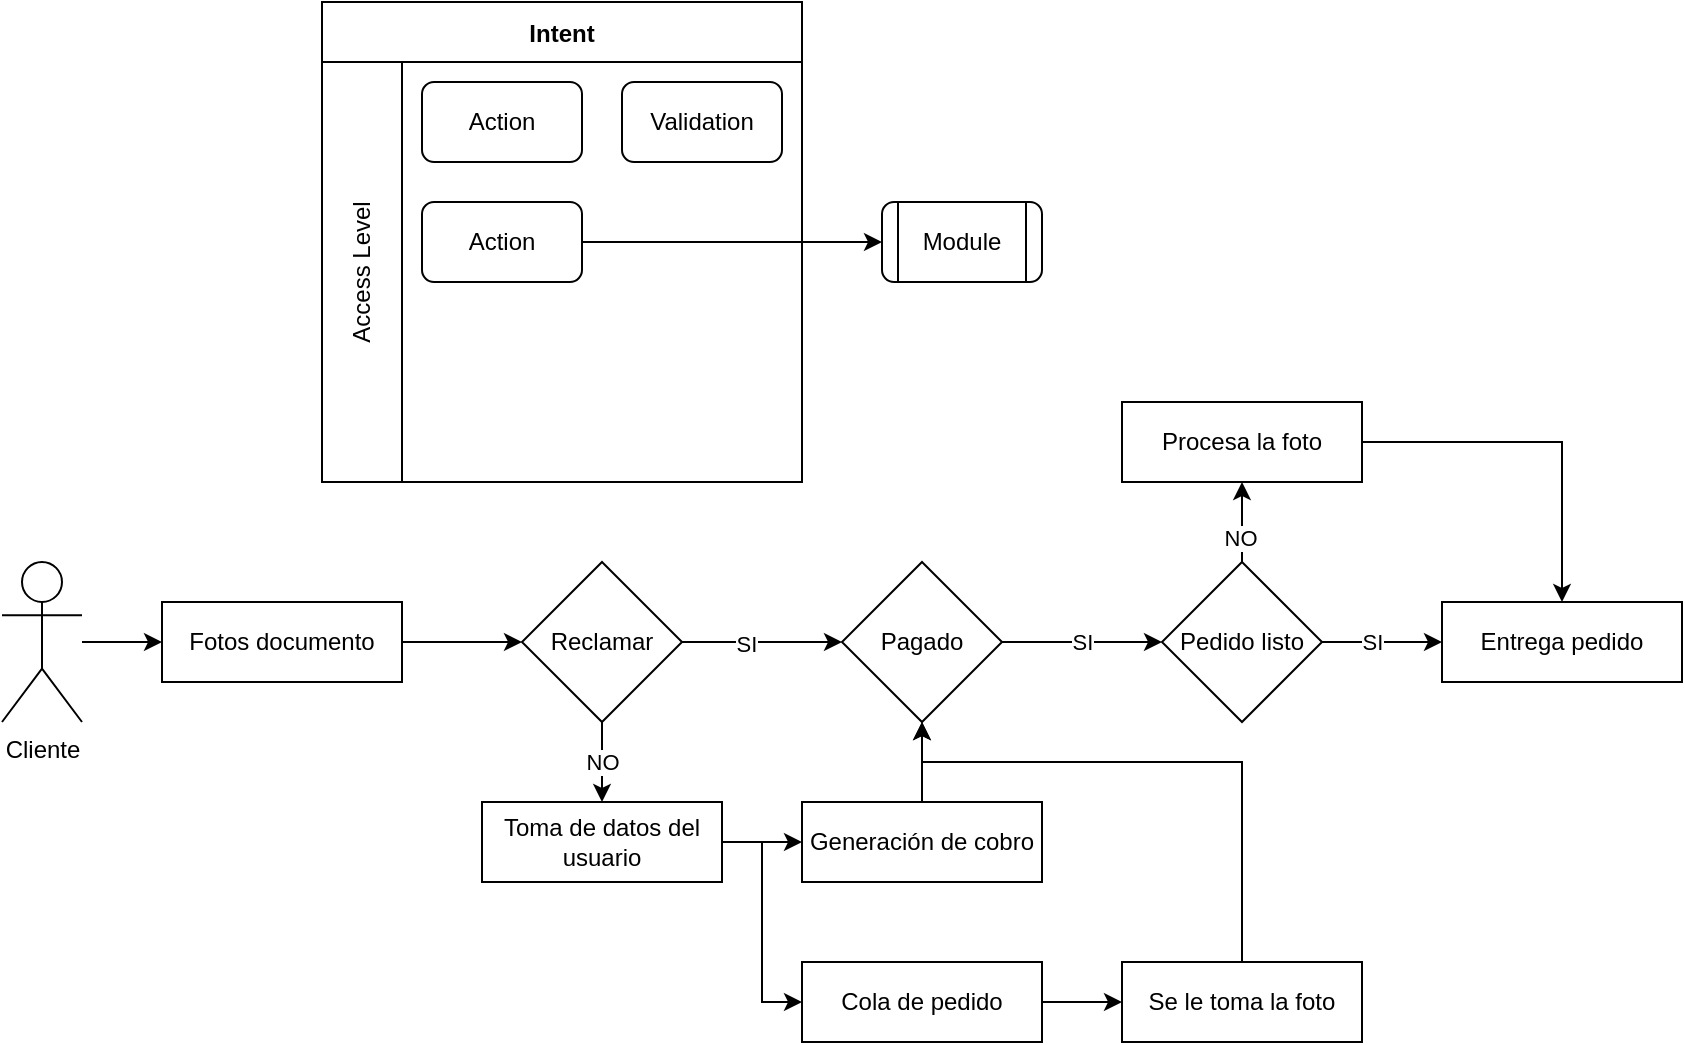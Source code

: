 <mxfile version="14.9.3" type="github"><diagram id="4FNzJY2WfAGwwCzfQxZ5" name="Page-1"><mxGraphModel dx="974" dy="592" grid="1" gridSize="10" guides="1" tooltips="1" connect="1" arrows="1" fold="1" page="1" pageScale="1" pageWidth="827" pageHeight="1169" math="0" shadow="0"><root><mxCell id="0"/><mxCell id="1" parent="0"/><mxCell id="CcalwXsnnFqxF4iZxxZo-19" value="" style="edgeStyle=orthogonalEdgeStyle;rounded=0;orthogonalLoop=1;jettySize=auto;html=1;" edge="1" parent="1" source="CcalwXsnnFqxF4iZxxZo-17" target="CcalwXsnnFqxF4iZxxZo-18"><mxGeometry relative="1" as="geometry"/></mxCell><mxCell id="CcalwXsnnFqxF4iZxxZo-17" value="Cliente" style="shape=umlActor;verticalLabelPosition=bottom;verticalAlign=top;html=1;outlineConnect=0;shadow=0;sketch=0;" vertex="1" parent="1"><mxGeometry x="80" y="360" width="40" height="80" as="geometry"/></mxCell><mxCell id="CcalwXsnnFqxF4iZxxZo-42" value="" style="edgeStyle=orthogonalEdgeStyle;rounded=0;orthogonalLoop=1;jettySize=auto;html=1;" edge="1" parent="1" source="CcalwXsnnFqxF4iZxxZo-18" target="CcalwXsnnFqxF4iZxxZo-41"><mxGeometry relative="1" as="geometry"/></mxCell><mxCell id="CcalwXsnnFqxF4iZxxZo-18" value="Fotos documento" style="whiteSpace=wrap;html=1;shadow=0;verticalAlign=middle;sketch=0;" vertex="1" parent="1"><mxGeometry x="160" y="380" width="120" height="40" as="geometry"/></mxCell><mxCell id="CcalwXsnnFqxF4iZxxZo-59" value="" style="edgeStyle=orthogonalEdgeStyle;rounded=0;orthogonalLoop=1;jettySize=auto;html=1;" edge="1" parent="1" source="CcalwXsnnFqxF4iZxxZo-24" target="CcalwXsnnFqxF4iZxxZo-26"><mxGeometry relative="1" as="geometry"/></mxCell><mxCell id="CcalwXsnnFqxF4iZxxZo-24" value="Cola de pedido" style="whiteSpace=wrap;html=1;shadow=0;verticalAlign=middle;sketch=0;" vertex="1" parent="1"><mxGeometry x="480" y="560" width="120" height="40" as="geometry"/></mxCell><mxCell id="CcalwXsnnFqxF4iZxxZo-60" style="edgeStyle=orthogonalEdgeStyle;rounded=0;orthogonalLoop=1;jettySize=auto;html=1;" edge="1" parent="1" source="CcalwXsnnFqxF4iZxxZo-26" target="CcalwXsnnFqxF4iZxxZo-45"><mxGeometry relative="1" as="geometry"><Array as="points"><mxPoint x="700" y="460"/><mxPoint x="540" y="460"/></Array></mxGeometry></mxCell><mxCell id="CcalwXsnnFqxF4iZxxZo-26" value="&lt;span&gt;Se le toma la foto&lt;/span&gt;" style="whiteSpace=wrap;html=1;shadow=0;sketch=0;" vertex="1" parent="1"><mxGeometry x="640" y="560" width="120" height="40" as="geometry"/></mxCell><mxCell id="CcalwXsnnFqxF4iZxxZo-68" style="edgeStyle=orthogonalEdgeStyle;rounded=0;orthogonalLoop=1;jettySize=auto;html=1;" edge="1" parent="1" source="CcalwXsnnFqxF4iZxxZo-28" target="CcalwXsnnFqxF4iZxxZo-34"><mxGeometry relative="1" as="geometry"/></mxCell><mxCell id="CcalwXsnnFqxF4iZxxZo-28" value="Procesa la foto" style="whiteSpace=wrap;html=1;shadow=0;sketch=0;" vertex="1" parent="1"><mxGeometry x="640" y="280" width="120" height="40" as="geometry"/></mxCell><mxCell id="CcalwXsnnFqxF4iZxxZo-34" value="Entrega pedido" style="whiteSpace=wrap;html=1;shadow=0;sketch=0;" vertex="1" parent="1"><mxGeometry x="800" y="380" width="120" height="40" as="geometry"/></mxCell><mxCell id="CcalwXsnnFqxF4iZxxZo-47" value="" style="edgeStyle=orthogonalEdgeStyle;rounded=0;orthogonalLoop=1;jettySize=auto;html=1;" edge="1" parent="1" source="CcalwXsnnFqxF4iZxxZo-41" target="CcalwXsnnFqxF4iZxxZo-45"><mxGeometry relative="1" as="geometry"/></mxCell><mxCell id="CcalwXsnnFqxF4iZxxZo-54" value="SI" style="edgeLabel;html=1;align=center;verticalAlign=middle;resizable=0;points=[];" vertex="1" connectable="0" parent="CcalwXsnnFqxF4iZxxZo-47"><mxGeometry x="-0.214" y="-1" relative="1" as="geometry"><mxPoint as="offset"/></mxGeometry></mxCell><mxCell id="CcalwXsnnFqxF4iZxxZo-52" value="NO" style="edgeStyle=orthogonalEdgeStyle;rounded=0;orthogonalLoop=1;jettySize=auto;html=1;" edge="1" parent="1" source="CcalwXsnnFqxF4iZxxZo-41" target="CcalwXsnnFqxF4iZxxZo-51"><mxGeometry relative="1" as="geometry"/></mxCell><mxCell id="CcalwXsnnFqxF4iZxxZo-41" value="Reclamar" style="rhombus;whiteSpace=wrap;html=1;shadow=0;sketch=0;" vertex="1" parent="1"><mxGeometry x="340" y="360" width="80" height="80" as="geometry"/></mxCell><mxCell id="CcalwXsnnFqxF4iZxxZo-62" value="SI" style="edgeStyle=orthogonalEdgeStyle;rounded=0;orthogonalLoop=1;jettySize=auto;html=1;" edge="1" parent="1" source="CcalwXsnnFqxF4iZxxZo-45" target="CcalwXsnnFqxF4iZxxZo-61"><mxGeometry relative="1" as="geometry"/></mxCell><mxCell id="CcalwXsnnFqxF4iZxxZo-45" value="Pagado" style="rhombus;whiteSpace=wrap;html=1;shadow=0;sketch=0;" vertex="1" parent="1"><mxGeometry x="500" y="360" width="80" height="80" as="geometry"/></mxCell><mxCell id="CcalwXsnnFqxF4iZxxZo-56" value="" style="edgeStyle=orthogonalEdgeStyle;rounded=0;orthogonalLoop=1;jettySize=auto;html=1;" edge="1" parent="1" source="CcalwXsnnFqxF4iZxxZo-51" target="CcalwXsnnFqxF4iZxxZo-55"><mxGeometry relative="1" as="geometry"/></mxCell><mxCell id="CcalwXsnnFqxF4iZxxZo-58" style="edgeStyle=orthogonalEdgeStyle;rounded=0;orthogonalLoop=1;jettySize=auto;html=1;entryX=0;entryY=0.5;entryDx=0;entryDy=0;" edge="1" parent="1" source="CcalwXsnnFqxF4iZxxZo-51" target="CcalwXsnnFqxF4iZxxZo-24"><mxGeometry relative="1" as="geometry"/></mxCell><mxCell id="CcalwXsnnFqxF4iZxxZo-51" value="Toma de datos del usuario" style="whiteSpace=wrap;html=1;shadow=0;verticalAlign=middle;sketch=0;" vertex="1" parent="1"><mxGeometry x="320" y="480" width="120" height="40" as="geometry"/></mxCell><mxCell id="CcalwXsnnFqxF4iZxxZo-57" value="" style="edgeStyle=orthogonalEdgeStyle;rounded=0;orthogonalLoop=1;jettySize=auto;html=1;" edge="1" parent="1" source="CcalwXsnnFqxF4iZxxZo-55" target="CcalwXsnnFqxF4iZxxZo-45"><mxGeometry relative="1" as="geometry"/></mxCell><mxCell id="CcalwXsnnFqxF4iZxxZo-55" value="Generación de cobro" style="whiteSpace=wrap;html=1;shadow=0;verticalAlign=middle;sketch=0;" vertex="1" parent="1"><mxGeometry x="480" y="480" width="120" height="40" as="geometry"/></mxCell><mxCell id="CcalwXsnnFqxF4iZxxZo-64" value="" style="edgeStyle=orthogonalEdgeStyle;rounded=0;orthogonalLoop=1;jettySize=auto;html=1;" edge="1" parent="1" source="CcalwXsnnFqxF4iZxxZo-61" target="CcalwXsnnFqxF4iZxxZo-28"><mxGeometry relative="1" as="geometry"/></mxCell><mxCell id="CcalwXsnnFqxF4iZxxZo-65" value="NO" style="edgeLabel;html=1;align=center;verticalAlign=middle;resizable=0;points=[];" vertex="1" connectable="0" parent="CcalwXsnnFqxF4iZxxZo-64"><mxGeometry x="-0.374" y="1" relative="1" as="geometry"><mxPoint as="offset"/></mxGeometry></mxCell><mxCell id="CcalwXsnnFqxF4iZxxZo-66" value="" style="edgeStyle=orthogonalEdgeStyle;rounded=0;orthogonalLoop=1;jettySize=auto;html=1;" edge="1" parent="1" source="CcalwXsnnFqxF4iZxxZo-61" target="CcalwXsnnFqxF4iZxxZo-34"><mxGeometry relative="1" as="geometry"/></mxCell><mxCell id="CcalwXsnnFqxF4iZxxZo-67" value="SI" style="edgeLabel;html=1;align=center;verticalAlign=middle;resizable=0;points=[];" vertex="1" connectable="0" parent="CcalwXsnnFqxF4iZxxZo-66"><mxGeometry x="-0.159" relative="1" as="geometry"><mxPoint as="offset"/></mxGeometry></mxCell><mxCell id="CcalwXsnnFqxF4iZxxZo-61" value="Pedido listo" style="rhombus;whiteSpace=wrap;html=1;shadow=0;sketch=0;" vertex="1" parent="1"><mxGeometry x="660" y="360" width="80" height="80" as="geometry"/></mxCell><mxCell id="CcalwXsnnFqxF4iZxxZo-71" value="Intent" style="swimlane;shadow=0;sketch=0;verticalAlign=middle;startSize=30;" vertex="1" parent="1"><mxGeometry x="240" y="80" width="240" height="240" as="geometry"/></mxCell><mxCell id="CcalwXsnnFqxF4iZxxZo-73" value="Access Level" style="rounded=0;whiteSpace=wrap;html=1;shadow=0;sketch=0;verticalAlign=middle;rotation=-90;" vertex="1" parent="CcalwXsnnFqxF4iZxxZo-71"><mxGeometry x="-85" y="115" width="210" height="40" as="geometry"/></mxCell><mxCell id="CcalwXsnnFqxF4iZxxZo-74" value="Action" style="rounded=1;whiteSpace=wrap;html=1;shadow=0;sketch=0;" vertex="1" parent="CcalwXsnnFqxF4iZxxZo-71"><mxGeometry x="50" y="40" width="80" height="40" as="geometry"/></mxCell><mxCell id="CcalwXsnnFqxF4iZxxZo-13" value="Validation" style="rounded=1;whiteSpace=wrap;html=1;shadow=0;sketch=0;" vertex="1" parent="CcalwXsnnFqxF4iZxxZo-71"><mxGeometry x="150" y="40" width="80" height="40" as="geometry"/></mxCell><mxCell id="CcalwXsnnFqxF4iZxxZo-75" value="Action" style="rounded=1;whiteSpace=wrap;html=1;shadow=0;sketch=0;" vertex="1" parent="CcalwXsnnFqxF4iZxxZo-71"><mxGeometry x="50" y="100" width="80" height="40" as="geometry"/></mxCell><mxCell id="CcalwXsnnFqxF4iZxxZo-76" value="Module" style="shape=process;whiteSpace=wrap;html=1;backgroundOutline=1;rounded=1;shadow=0;sketch=0;" vertex="1" parent="1"><mxGeometry x="520" y="180" width="80" height="40" as="geometry"/></mxCell><mxCell id="CcalwXsnnFqxF4iZxxZo-77" value="" style="edgeStyle=orthogonalEdgeStyle;rounded=0;orthogonalLoop=1;jettySize=auto;html=1;" edge="1" parent="1" source="CcalwXsnnFqxF4iZxxZo-75" target="CcalwXsnnFqxF4iZxxZo-76"><mxGeometry relative="1" as="geometry"/></mxCell></root></mxGraphModel></diagram></mxfile>